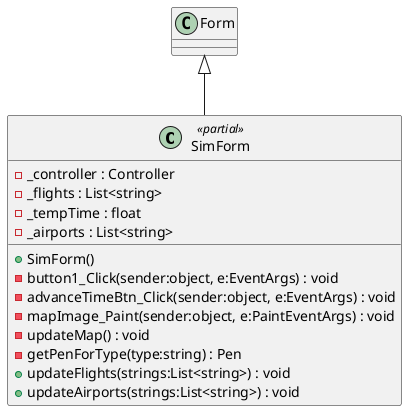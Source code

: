 @startuml
class SimForm <<partial>> {
    - _controller : Controller
    - _flights : List<string>
    - _tempTime : float
    - _airports : List<string>
    + SimForm()
    - button1_Click(sender:object, e:EventArgs) : void
    - advanceTimeBtn_Click(sender:object, e:EventArgs) : void
    - mapImage_Paint(sender:object, e:PaintEventArgs) : void
    - updateMap() : void
    - getPenForType(type:string) : Pen
    + updateFlights(strings:List<string>) : void
    + updateAirports(strings:List<string>) : void
}
Form <|-- SimForm
@enduml
